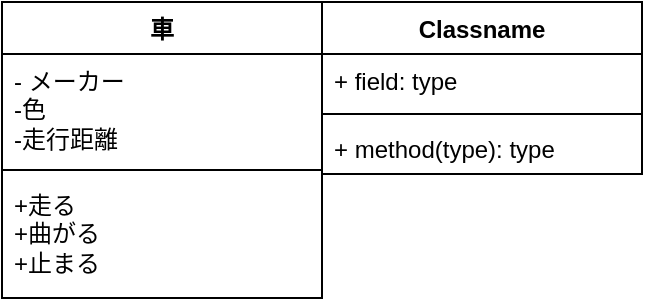 <mxfile version="28.2.0">
  <diagram name="ページ1" id="MLh81B8eYH8AYwfgtRSK">
    <mxGraphModel dx="778" dy="460" grid="1" gridSize="10" guides="1" tooltips="1" connect="1" arrows="1" fold="1" page="1" pageScale="1" pageWidth="827" pageHeight="1169" math="0" shadow="0">
      <root>
        <mxCell id="0" />
        <mxCell id="1" parent="0" />
        <mxCell id="JZ7FeYeU61xix0ptcnOq-2" value="車" style="swimlane;fontStyle=1;align=center;verticalAlign=top;childLayout=stackLayout;horizontal=1;startSize=26;horizontalStack=0;resizeParent=1;resizeParentMax=0;resizeLast=0;collapsible=1;marginBottom=0;whiteSpace=wrap;html=1;" vertex="1" parent="1">
          <mxGeometry x="320" y="660" width="160" height="148" as="geometry" />
        </mxCell>
        <mxCell id="JZ7FeYeU61xix0ptcnOq-3" value="- メーカー&lt;div&gt;-色&lt;/div&gt;&lt;div&gt;-走行距離&lt;/div&gt;" style="text;strokeColor=none;fillColor=none;align=left;verticalAlign=top;spacingLeft=4;spacingRight=4;overflow=hidden;rotatable=0;points=[[0,0.5],[1,0.5]];portConstraint=eastwest;whiteSpace=wrap;html=1;" vertex="1" parent="JZ7FeYeU61xix0ptcnOq-2">
          <mxGeometry y="26" width="160" height="54" as="geometry" />
        </mxCell>
        <mxCell id="JZ7FeYeU61xix0ptcnOq-4" value="" style="line;strokeWidth=1;fillColor=none;align=left;verticalAlign=middle;spacingTop=-1;spacingLeft=3;spacingRight=3;rotatable=0;labelPosition=right;points=[];portConstraint=eastwest;strokeColor=inherit;" vertex="1" parent="JZ7FeYeU61xix0ptcnOq-2">
          <mxGeometry y="80" width="160" height="8" as="geometry" />
        </mxCell>
        <mxCell id="JZ7FeYeU61xix0ptcnOq-5" value="+走る&lt;div&gt;+曲がる&lt;/div&gt;&lt;div&gt;+止まる&lt;/div&gt;" style="text;strokeColor=none;fillColor=none;align=left;verticalAlign=top;spacingLeft=4;spacingRight=4;overflow=hidden;rotatable=0;points=[[0,0.5],[1,0.5]];portConstraint=eastwest;whiteSpace=wrap;html=1;" vertex="1" parent="JZ7FeYeU61xix0ptcnOq-2">
          <mxGeometry y="88" width="160" height="60" as="geometry" />
        </mxCell>
        <mxCell id="JZ7FeYeU61xix0ptcnOq-6" value="Classname" style="swimlane;fontStyle=1;align=center;verticalAlign=top;childLayout=stackLayout;horizontal=1;startSize=26;horizontalStack=0;resizeParent=1;resizeParentMax=0;resizeLast=0;collapsible=1;marginBottom=0;whiteSpace=wrap;html=1;" vertex="1" parent="1">
          <mxGeometry x="480" y="660" width="160" height="86" as="geometry" />
        </mxCell>
        <mxCell id="JZ7FeYeU61xix0ptcnOq-7" value="+ field: type" style="text;strokeColor=none;fillColor=none;align=left;verticalAlign=top;spacingLeft=4;spacingRight=4;overflow=hidden;rotatable=0;points=[[0,0.5],[1,0.5]];portConstraint=eastwest;whiteSpace=wrap;html=1;" vertex="1" parent="JZ7FeYeU61xix0ptcnOq-6">
          <mxGeometry y="26" width="160" height="26" as="geometry" />
        </mxCell>
        <mxCell id="JZ7FeYeU61xix0ptcnOq-8" value="" style="line;strokeWidth=1;fillColor=none;align=left;verticalAlign=middle;spacingTop=-1;spacingLeft=3;spacingRight=3;rotatable=0;labelPosition=right;points=[];portConstraint=eastwest;strokeColor=inherit;" vertex="1" parent="JZ7FeYeU61xix0ptcnOq-6">
          <mxGeometry y="52" width="160" height="8" as="geometry" />
        </mxCell>
        <mxCell id="JZ7FeYeU61xix0ptcnOq-9" value="+ method(type): type" style="text;strokeColor=none;fillColor=none;align=left;verticalAlign=top;spacingLeft=4;spacingRight=4;overflow=hidden;rotatable=0;points=[[0,0.5],[1,0.5]];portConstraint=eastwest;whiteSpace=wrap;html=1;" vertex="1" parent="JZ7FeYeU61xix0ptcnOq-6">
          <mxGeometry y="60" width="160" height="26" as="geometry" />
        </mxCell>
      </root>
    </mxGraphModel>
  </diagram>
</mxfile>

